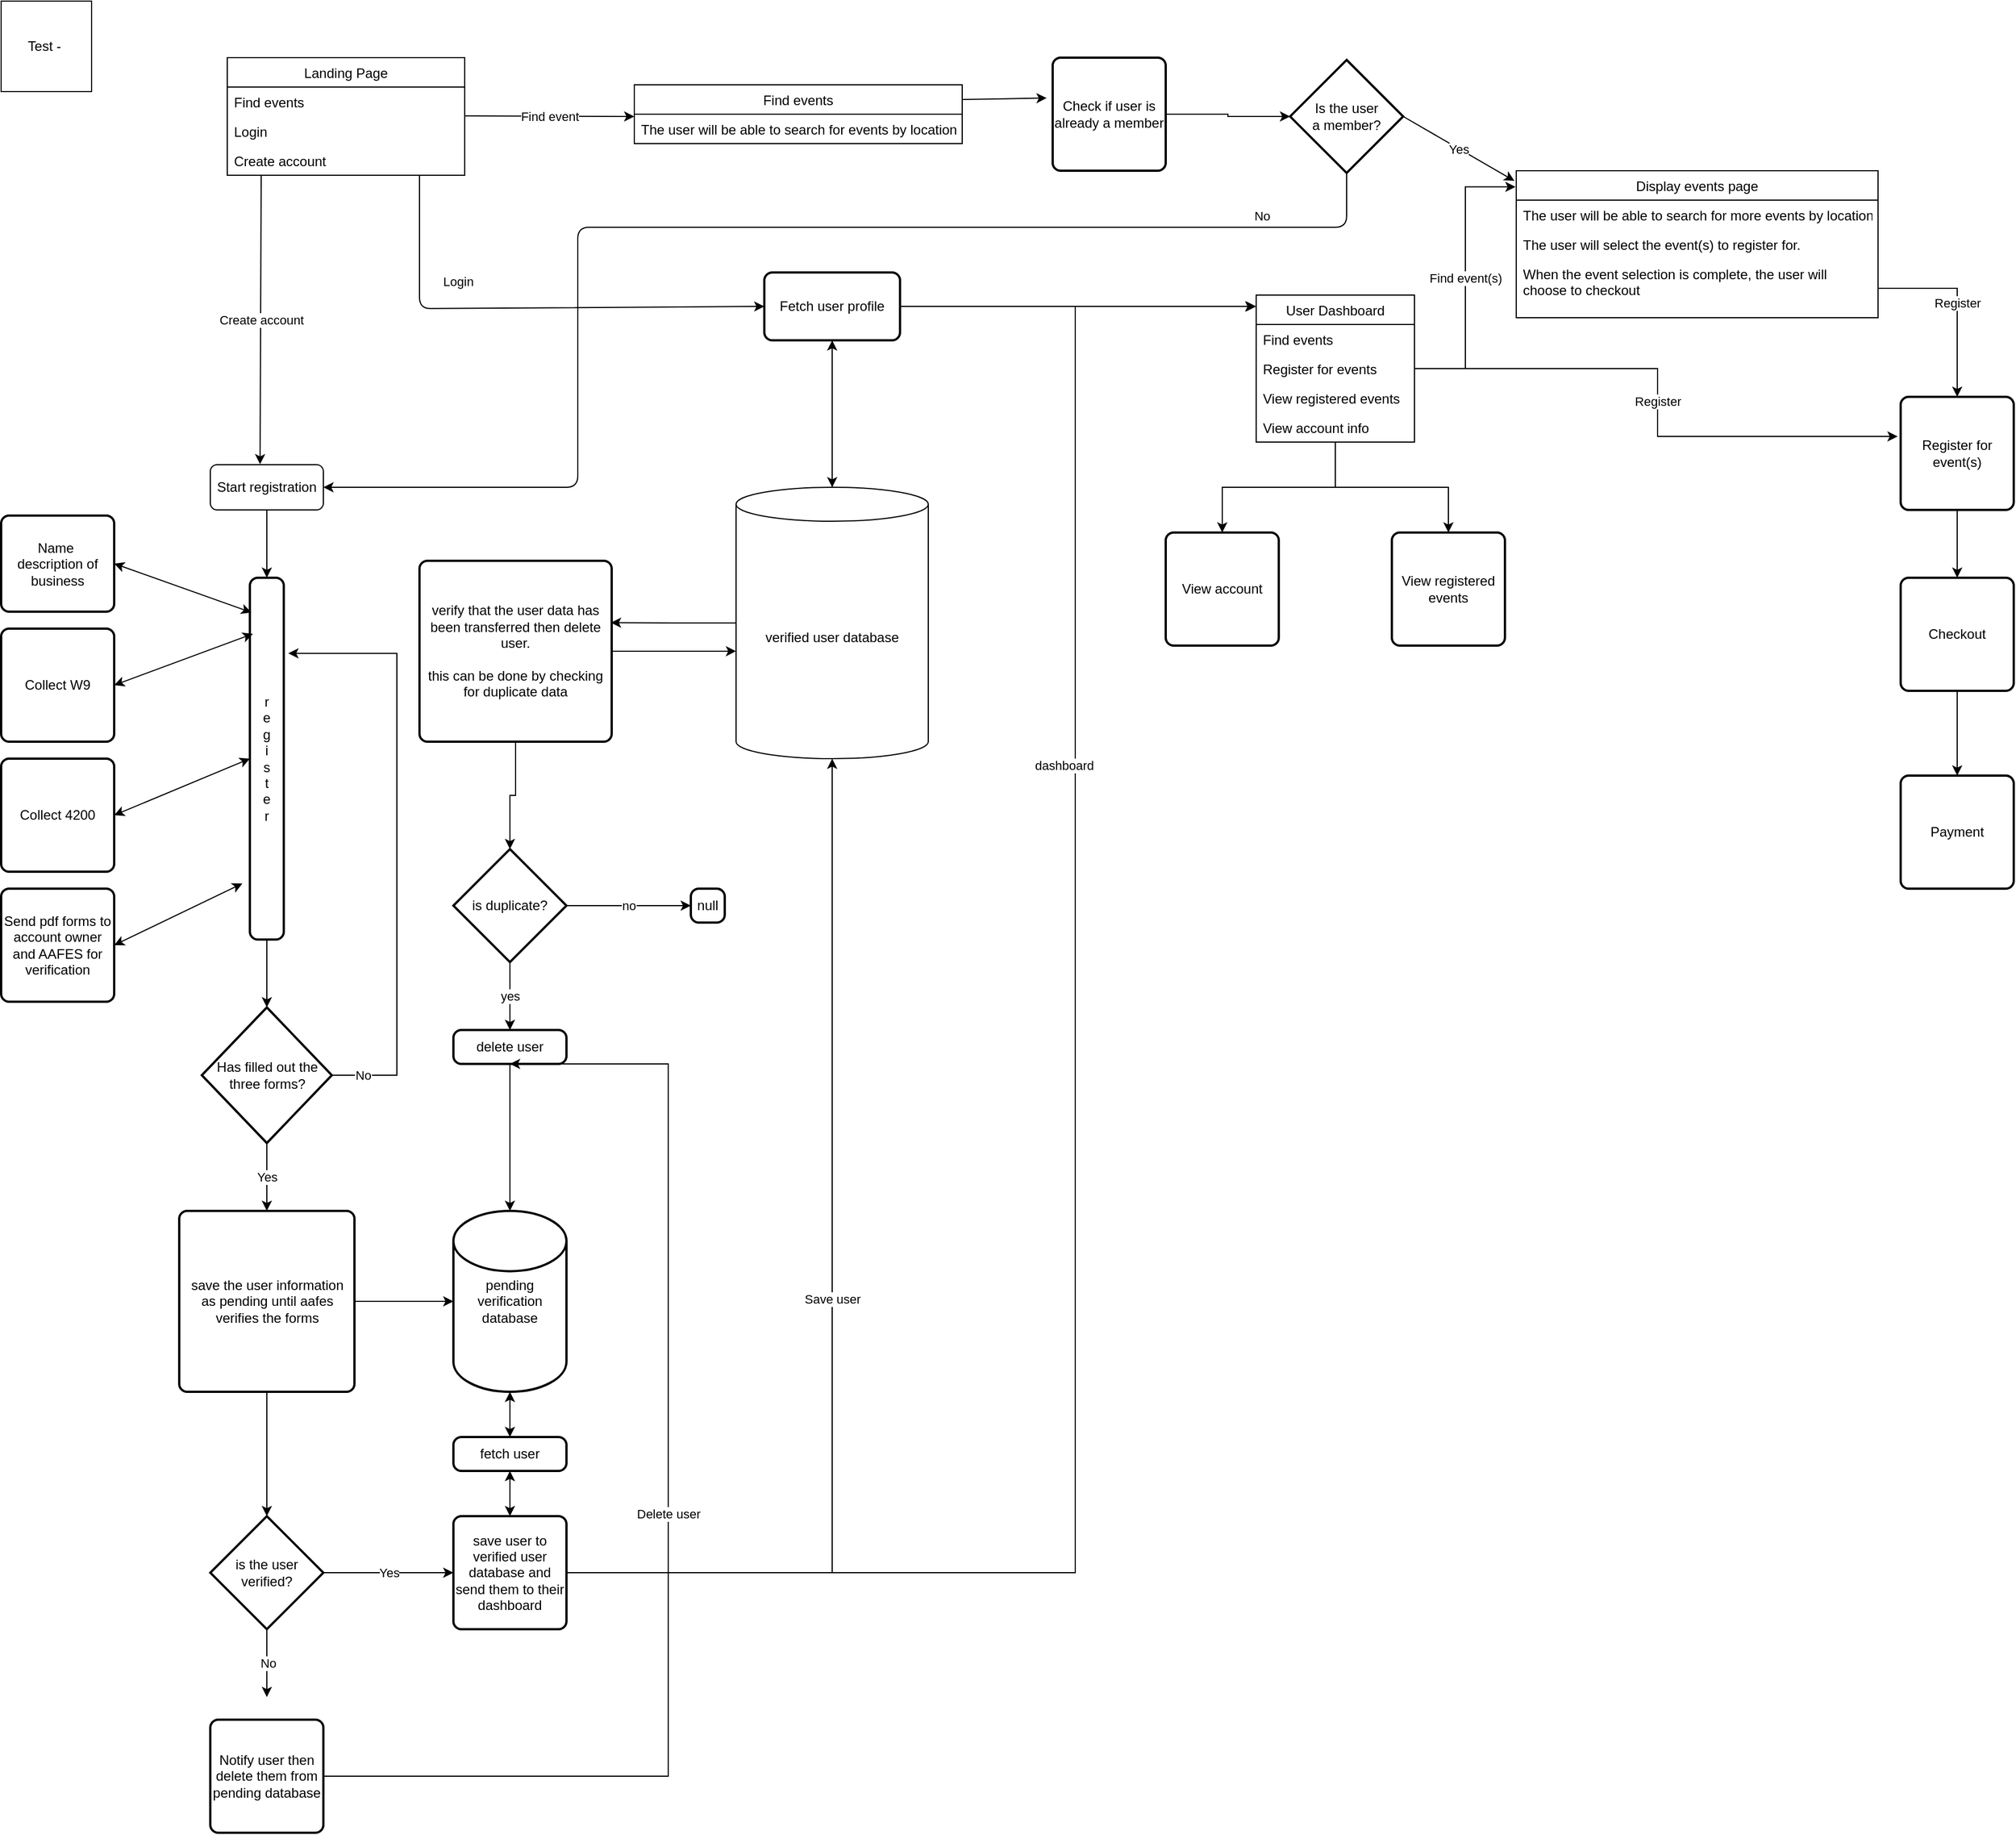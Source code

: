 <mxfile version="14.9.5" type="github">
  <diagram id="TAQXc-Cmeh3G2Ub8K0Tv" name="Page-1">
    <mxGraphModel dx="1593" dy="495" grid="1" gridSize="10" guides="1" tooltips="1" connect="1" arrows="1" fold="1" page="1" pageScale="1" pageWidth="850" pageHeight="1100" math="0" shadow="0">
      <root>
        <mxCell id="0" />
        <mxCell id="1" parent="0" />
        <mxCell id="YFrlkmjda54aX7A0Ebi0-23" value="Landing Page" style="swimlane;fontStyle=0;childLayout=stackLayout;horizontal=1;startSize=26;horizontalStack=0;resizeParent=1;resizeParentMax=0;resizeLast=0;collapsible=1;marginBottom=0;" parent="1" vertex="1">
          <mxGeometry x="40" y="60" width="210" height="104" as="geometry">
            <mxRectangle x="40" y="60" width="110" height="26" as="alternateBounds" />
          </mxGeometry>
        </mxCell>
        <mxCell id="YFrlkmjda54aX7A0Ebi0-24" value="Find events" style="text;strokeColor=none;fillColor=none;align=left;verticalAlign=top;spacingLeft=4;spacingRight=4;overflow=hidden;rotatable=0;points=[[0,0.5],[1,0.5]];portConstraint=eastwest;" parent="YFrlkmjda54aX7A0Ebi0-23" vertex="1">
          <mxGeometry y="26" width="210" height="26" as="geometry" />
        </mxCell>
        <mxCell id="YFrlkmjda54aX7A0Ebi0-25" value="Login" style="text;strokeColor=none;fillColor=none;align=left;verticalAlign=top;spacingLeft=4;spacingRight=4;overflow=hidden;rotatable=0;points=[[0,0.5],[1,0.5]];portConstraint=eastwest;" parent="YFrlkmjda54aX7A0Ebi0-23" vertex="1">
          <mxGeometry y="52" width="210" height="26" as="geometry" />
        </mxCell>
        <mxCell id="YFrlkmjda54aX7A0Ebi0-26" value="Create account" style="text;strokeColor=none;fillColor=none;align=left;verticalAlign=top;spacingLeft=4;spacingRight=4;overflow=hidden;rotatable=0;points=[[0,0.5],[1,0.5]];portConstraint=eastwest;" parent="YFrlkmjda54aX7A0Ebi0-23" vertex="1">
          <mxGeometry y="78" width="210" height="26" as="geometry" />
        </mxCell>
        <mxCell id="YFrlkmjda54aX7A0Ebi0-31" value="" style="endArrow=classic;html=1;entryX=0;entryY=0.5;entryDx=0;entryDy=0;" parent="1" target="YFrlkmjda54aX7A0Ebi0-67" edge="1">
          <mxGeometry relative="1" as="geometry">
            <mxPoint x="210" y="164" as="sourcePoint" />
            <mxPoint x="500" y="282" as="targetPoint" />
            <Array as="points">
              <mxPoint x="210" y="282" />
            </Array>
          </mxGeometry>
        </mxCell>
        <mxCell id="YFrlkmjda54aX7A0Ebi0-32" value="Login&lt;span style=&quot;color: rgba(0 , 0 , 0 , 0) ; font-family: monospace ; font-size: 0px ; background-color: rgb(248 , 249 , 250)&quot;&gt;%3CmxGraphModel%3E%3Croot%3E%3CmxCell%20id%3D%220%22%2F%3E%3CmxCell%20id%3D%221%22%20parent%3D%220%22%2F%3E%3CmxCell%20id%3D%222%22%20value%3D%22%22%20style%3D%22endArrow%3Dclassic%3Bhtml%3D1%3B%22%20edge%3D%221%22%20parent%3D%221%22%3E%3CmxGeometry%20width%3D%2250%22%20height%3D%2250%22%20relative%3D%221%22%20as%3D%22geometry%22%3E%3CmxPoint%20x%3D%22250%22%20y%3D%22164%22%20as%3D%22sourcePoint%22%2F%3E%3CmxPoint%20x%3D%22310%22%20y%3D%22164%22%20as%3D%22targetPoint%22%2F%3E%3C%2FmxGeometry%3E%3C%2FmxCell%3E%3C%2Froot%3E%3C%2FmxGraphModel%3E&lt;/span&gt;" style="edgeLabel;resizable=0;html=1;align=center;verticalAlign=middle;" parent="YFrlkmjda54aX7A0Ebi0-31" connectable="0" vertex="1">
          <mxGeometry relative="1" as="geometry">
            <mxPoint x="-60" y="-24" as="offset" />
          </mxGeometry>
        </mxCell>
        <mxCell id="YFrlkmjda54aX7A0Ebi0-33" value="" style="endArrow=classic;html=1;entryX=0.44;entryY=-0.008;entryDx=0;entryDy=0;entryPerimeter=0;" parent="1" target="YFrlkmjda54aX7A0Ebi0-69" edge="1">
          <mxGeometry relative="1" as="geometry">
            <mxPoint x="70" y="164" as="sourcePoint" />
            <mxPoint x="80" y="430" as="targetPoint" />
          </mxGeometry>
        </mxCell>
        <mxCell id="YFrlkmjda54aX7A0Ebi0-34" value="Create account" style="edgeLabel;resizable=0;html=1;align=center;verticalAlign=middle;" parent="YFrlkmjda54aX7A0Ebi0-33" connectable="0" vertex="1">
          <mxGeometry relative="1" as="geometry" />
        </mxCell>
        <mxCell id="YFrlkmjda54aX7A0Ebi0-35" value="Find event" style="endArrow=classic;html=1;entryX=0;entryY=0.5;entryDx=0;entryDy=0;" parent="1" edge="1">
          <mxGeometry relative="1" as="geometry">
            <mxPoint x="250" y="111.5" as="sourcePoint" />
            <mxPoint x="400" y="112" as="targetPoint" />
          </mxGeometry>
        </mxCell>
        <mxCell id="YFrlkmjda54aX7A0Ebi0-51" value="Find events" style="swimlane;fontStyle=0;childLayout=stackLayout;horizontal=1;startSize=26;horizontalStack=0;resizeParent=1;resizeParentMax=0;resizeLast=0;collapsible=1;marginBottom=0;" parent="1" vertex="1">
          <mxGeometry x="400" y="84" width="290" height="52" as="geometry" />
        </mxCell>
        <mxCell id="YFrlkmjda54aX7A0Ebi0-52" value="The user will be able to search for events by location" style="text;strokeColor=none;fillColor=none;align=left;verticalAlign=top;spacingLeft=4;spacingRight=4;overflow=hidden;rotatable=0;points=[[0,0.5],[1,0.5]];portConstraint=eastwest;" parent="YFrlkmjda54aX7A0Ebi0-51" vertex="1">
          <mxGeometry y="26" width="290" height="26" as="geometry" />
        </mxCell>
        <mxCell id="YFrlkmjda54aX7A0Ebi0-59" value="" style="endArrow=classic;html=1;exitX=0.5;exitY=1;exitDx=0;exitDy=0;exitPerimeter=0;entryX=1;entryY=0.5;entryDx=0;entryDy=0;" parent="1" source="kbmN2qe7JtzhFOVrP93k-22" target="YFrlkmjda54aX7A0Ebi0-69" edge="1">
          <mxGeometry relative="1" as="geometry">
            <mxPoint x="802.727" y="253.057" as="sourcePoint" />
            <mxPoint x="880" y="230" as="targetPoint" />
            <Array as="points">
              <mxPoint x="1030" y="210" />
              <mxPoint x="880" y="210" />
              <mxPoint x="350" y="210" />
              <mxPoint x="350" y="440" />
            </Array>
          </mxGeometry>
        </mxCell>
        <mxCell id="YFrlkmjda54aX7A0Ebi0-60" value="No" style="edgeLabel;resizable=0;html=1;align=center;verticalAlign=middle;" parent="YFrlkmjda54aX7A0Ebi0-59" connectable="0" vertex="1">
          <mxGeometry relative="1" as="geometry">
            <mxPoint x="468" y="-10" as="offset" />
          </mxGeometry>
        </mxCell>
        <mxCell id="YFrlkmjda54aX7A0Ebi0-61" value="Yes" style="endArrow=classic;html=1;exitX=1;exitY=0.5;exitDx=0;exitDy=0;exitPerimeter=0;entryX=-0.005;entryY=0.069;entryDx=0;entryDy=0;entryPerimeter=0;" parent="1" source="kbmN2qe7JtzhFOVrP93k-22" target="kbmN2qe7JtzhFOVrP93k-77" edge="1">
          <mxGeometry relative="1" as="geometry">
            <mxPoint x="951.5" y="251.5" as="sourcePoint" />
            <mxPoint x="1250" y="112" as="targetPoint" />
          </mxGeometry>
        </mxCell>
        <mxCell id="kbmN2qe7JtzhFOVrP93k-56" style="edgeStyle=orthogonalEdgeStyle;rounded=0;orthogonalLoop=1;jettySize=auto;html=1;" parent="1" source="YFrlkmjda54aX7A0Ebi0-63" target="YFrlkmjda54aX7A0Ebi0-67" edge="1">
          <mxGeometry relative="1" as="geometry" />
        </mxCell>
        <mxCell id="kbmN2qe7JtzhFOVrP93k-68" style="edgeStyle=orthogonalEdgeStyle;rounded=0;orthogonalLoop=1;jettySize=auto;html=1;entryX=0.996;entryY=0.342;entryDx=0;entryDy=0;entryPerimeter=0;" parent="1" source="YFrlkmjda54aX7A0Ebi0-63" target="kbmN2qe7JtzhFOVrP93k-43" edge="1">
          <mxGeometry relative="1" as="geometry" />
        </mxCell>
        <mxCell id="YFrlkmjda54aX7A0Ebi0-63" value="verified user database" style="shape=cylinder3;whiteSpace=wrap;html=1;boundedLbl=1;backgroundOutline=1;size=15;" parent="1" vertex="1">
          <mxGeometry x="490" y="440" width="170" height="240" as="geometry" />
        </mxCell>
        <mxCell id="kbmN2qe7JtzhFOVrP93k-55" style="edgeStyle=orthogonalEdgeStyle;rounded=0;orthogonalLoop=1;jettySize=auto;html=1;entryX=0.5;entryY=0;entryDx=0;entryDy=0;entryPerimeter=0;" parent="1" source="YFrlkmjda54aX7A0Ebi0-67" target="YFrlkmjda54aX7A0Ebi0-63" edge="1">
          <mxGeometry relative="1" as="geometry" />
        </mxCell>
        <mxCell id="kbmN2qe7JtzhFOVrP93k-71" style="edgeStyle=orthogonalEdgeStyle;rounded=0;orthogonalLoop=1;jettySize=auto;html=1;" parent="1" source="YFrlkmjda54aX7A0Ebi0-67" edge="1">
          <mxGeometry relative="1" as="geometry">
            <mxPoint x="950" y="280" as="targetPoint" />
          </mxGeometry>
        </mxCell>
        <mxCell id="YFrlkmjda54aX7A0Ebi0-67" value="Fetch user profile" style="rounded=1;whiteSpace=wrap;html=1;absoluteArcSize=1;arcSize=14;strokeWidth=2;" parent="1" vertex="1">
          <mxGeometry x="515" y="250" width="120" height="60" as="geometry" />
        </mxCell>
        <mxCell id="YFrlkmjda54aX7A0Ebi0-69" value="Start registration" style="rounded=1;whiteSpace=wrap;html=1;" parent="1" vertex="1">
          <mxGeometry x="25" y="420" width="100" height="40" as="geometry" />
        </mxCell>
        <mxCell id="kbmN2qe7JtzhFOVrP93k-88" style="edgeStyle=orthogonalEdgeStyle;rounded=0;orthogonalLoop=1;jettySize=auto;html=1;entryX=0.5;entryY=0;entryDx=0;entryDy=0;" parent="1" source="YFrlkmjda54aX7A0Ebi0-72" target="kbmN2qe7JtzhFOVrP93k-85" edge="1">
          <mxGeometry relative="1" as="geometry" />
        </mxCell>
        <mxCell id="kbmN2qe7JtzhFOVrP93k-89" style="edgeStyle=orthogonalEdgeStyle;rounded=0;orthogonalLoop=1;jettySize=auto;html=1;entryX=0.5;entryY=0;entryDx=0;entryDy=0;" parent="1" source="YFrlkmjda54aX7A0Ebi0-72" target="kbmN2qe7JtzhFOVrP93k-86" edge="1">
          <mxGeometry relative="1" as="geometry" />
        </mxCell>
        <mxCell id="kbmN2qe7JtzhFOVrP93k-90" value="Register" style="edgeStyle=orthogonalEdgeStyle;rounded=0;orthogonalLoop=1;jettySize=auto;html=1;entryX=-0.027;entryY=0.35;entryDx=0;entryDy=0;entryPerimeter=0;" parent="1" source="YFrlkmjda54aX7A0Ebi0-72" target="kbmN2qe7JtzhFOVrP93k-82" edge="1">
          <mxGeometry relative="1" as="geometry" />
        </mxCell>
        <mxCell id="kbmN2qe7JtzhFOVrP93k-93" value="Find event(s)" style="edgeStyle=orthogonalEdgeStyle;rounded=0;orthogonalLoop=1;jettySize=auto;html=1;entryX=-0.002;entryY=0.11;entryDx=0;entryDy=0;entryPerimeter=0;" parent="1" source="YFrlkmjda54aX7A0Ebi0-72" target="kbmN2qe7JtzhFOVrP93k-77" edge="1">
          <mxGeometry relative="1" as="geometry">
            <mxPoint x="1160" y="250" as="targetPoint" />
          </mxGeometry>
        </mxCell>
        <mxCell id="YFrlkmjda54aX7A0Ebi0-72" value="User Dashboard" style="swimlane;fontStyle=0;childLayout=stackLayout;horizontal=1;startSize=26;horizontalStack=0;resizeParent=1;resizeParentMax=0;resizeLast=0;collapsible=1;marginBottom=0;" parent="1" vertex="1">
          <mxGeometry x="950" y="270" width="140" height="130" as="geometry" />
        </mxCell>
        <mxCell id="YFrlkmjda54aX7A0Ebi0-76" value="Find events" style="text;strokeColor=none;fillColor=none;align=left;verticalAlign=top;spacingLeft=4;spacingRight=4;overflow=hidden;rotatable=0;points=[[0,0.5],[1,0.5]];portConstraint=eastwest;" parent="YFrlkmjda54aX7A0Ebi0-72" vertex="1">
          <mxGeometry y="26" width="140" height="26" as="geometry" />
        </mxCell>
        <mxCell id="YFrlkmjda54aX7A0Ebi0-73" value="Register for events" style="text;strokeColor=none;fillColor=none;align=left;verticalAlign=top;spacingLeft=4;spacingRight=4;overflow=hidden;rotatable=0;points=[[0,0.5],[1,0.5]];portConstraint=eastwest;" parent="YFrlkmjda54aX7A0Ebi0-72" vertex="1">
          <mxGeometry y="52" width="140" height="26" as="geometry" />
        </mxCell>
        <mxCell id="YFrlkmjda54aX7A0Ebi0-74" value="View registered events" style="text;strokeColor=none;fillColor=none;align=left;verticalAlign=top;spacingLeft=4;spacingRight=4;overflow=hidden;rotatable=0;points=[[0,0.5],[1,0.5]];portConstraint=eastwest;" parent="YFrlkmjda54aX7A0Ebi0-72" vertex="1">
          <mxGeometry y="78" width="140" height="26" as="geometry" />
        </mxCell>
        <mxCell id="YFrlkmjda54aX7A0Ebi0-75" value="View account info" style="text;strokeColor=none;fillColor=none;align=left;verticalAlign=top;spacingLeft=4;spacingRight=4;overflow=hidden;rotatable=0;points=[[0,0.5],[1,0.5]];portConstraint=eastwest;" parent="YFrlkmjda54aX7A0Ebi0-72" vertex="1">
          <mxGeometry y="104" width="140" height="26" as="geometry" />
        </mxCell>
        <mxCell id="kbmN2qe7JtzhFOVrP93k-3" value="" style="endArrow=classic;html=1;exitX=0.5;exitY=1;exitDx=0;exitDy=0;entryX=0.5;entryY=0;entryDx=0;entryDy=0;" parent="1" source="YFrlkmjda54aX7A0Ebi0-69" target="kbmN2qe7JtzhFOVrP93k-12" edge="1">
          <mxGeometry width="50" height="50" relative="1" as="geometry">
            <mxPoint x="260" y="680" as="sourcePoint" />
            <mxPoint x="150" y="550" as="targetPoint" />
          </mxGeometry>
        </mxCell>
        <mxCell id="kbmN2qe7JtzhFOVrP93k-7" value="Collect W9" style="rounded=1;whiteSpace=wrap;html=1;absoluteArcSize=1;arcSize=14;strokeWidth=2;" parent="1" vertex="1">
          <mxGeometry x="-160" y="565" width="100" height="100" as="geometry" />
        </mxCell>
        <mxCell id="kbmN2qe7JtzhFOVrP93k-8" value="Collect 4200" style="rounded=1;whiteSpace=wrap;html=1;absoluteArcSize=1;arcSize=14;strokeWidth=2;" parent="1" vertex="1">
          <mxGeometry x="-160" y="680" width="100" height="100" as="geometry" />
        </mxCell>
        <mxCell id="kbmN2qe7JtzhFOVrP93k-9" value="&lt;span&gt;Send pdf forms to account owner and AAFES for verification&lt;/span&gt;" style="rounded=1;whiteSpace=wrap;html=1;absoluteArcSize=1;arcSize=14;strokeWidth=2;" parent="1" vertex="1">
          <mxGeometry x="-160" y="795" width="100" height="100" as="geometry" />
        </mxCell>
        <mxCell id="kbmN2qe7JtzhFOVrP93k-23" value="" style="edgeStyle=orthogonalEdgeStyle;rounded=0;orthogonalLoop=1;jettySize=auto;html=1;" parent="1" source="kbmN2qe7JtzhFOVrP93k-12" target="kbmN2qe7JtzhFOVrP93k-20" edge="1">
          <mxGeometry relative="1" as="geometry" />
        </mxCell>
        <mxCell id="kbmN2qe7JtzhFOVrP93k-12" value="r&lt;br&gt;e&lt;br&gt;g&lt;br&gt;i&lt;br&gt;s&lt;br&gt;t&lt;br&gt;e&lt;br&gt;r" style="rounded=1;whiteSpace=wrap;html=1;absoluteArcSize=1;arcSize=14;strokeWidth=2;" parent="1" vertex="1">
          <mxGeometry x="60" y="520" width="30" height="320" as="geometry" />
        </mxCell>
        <mxCell id="kbmN2qe7JtzhFOVrP93k-17" value="" style="endArrow=classic;startArrow=classic;html=1;exitX=1;exitY=0.5;exitDx=0;exitDy=0;entryX=0.089;entryY=0.155;entryDx=0;entryDy=0;entryPerimeter=0;" parent="1" source="kbmN2qe7JtzhFOVrP93k-7" target="kbmN2qe7JtzhFOVrP93k-12" edge="1">
          <mxGeometry width="50" height="50" relative="1" as="geometry">
            <mxPoint x="40" y="590" as="sourcePoint" />
            <mxPoint x="90" y="540" as="targetPoint" />
          </mxGeometry>
        </mxCell>
        <mxCell id="kbmN2qe7JtzhFOVrP93k-18" value="" style="endArrow=classic;startArrow=classic;html=1;exitX=1;exitY=0.5;exitDx=0;exitDy=0;entryX=-0.222;entryY=0.845;entryDx=0;entryDy=0;entryPerimeter=0;" parent="1" source="kbmN2qe7JtzhFOVrP93k-9" target="kbmN2qe7JtzhFOVrP93k-12" edge="1">
          <mxGeometry width="50" height="50" relative="1" as="geometry">
            <mxPoint x="-10" y="900.4" as="sourcePoint" />
            <mxPoint x="142.67" y="900.0" as="targetPoint" />
          </mxGeometry>
        </mxCell>
        <mxCell id="kbmN2qe7JtzhFOVrP93k-19" value="" style="endArrow=classic;startArrow=classic;html=1;exitX=1;exitY=0.5;exitDx=0;exitDy=0;entryX=0;entryY=0.5;entryDx=0;entryDy=0;" parent="1" source="kbmN2qe7JtzhFOVrP93k-8" target="kbmN2qe7JtzhFOVrP93k-12" edge="1">
          <mxGeometry width="50" height="50" relative="1" as="geometry">
            <mxPoint x="40" y="670" as="sourcePoint" />
            <mxPoint x="140" y="680" as="targetPoint" />
          </mxGeometry>
        </mxCell>
        <mxCell id="kbmN2qe7JtzhFOVrP93k-24" value="No" style="edgeStyle=orthogonalEdgeStyle;rounded=0;orthogonalLoop=1;jettySize=auto;html=1;entryX=1.133;entryY=0.209;entryDx=0;entryDy=0;entryPerimeter=0;exitX=0.978;exitY=0.5;exitDx=0;exitDy=0;exitPerimeter=0;" parent="1" source="kbmN2qe7JtzhFOVrP93k-20" target="kbmN2qe7JtzhFOVrP93k-12" edge="1">
          <mxGeometry x="-0.886" relative="1" as="geometry">
            <mxPoint x="210" y="690" as="targetPoint" />
            <Array as="points">
              <mxPoint x="190" y="960" />
              <mxPoint x="190" y="587" />
            </Array>
            <mxPoint as="offset" />
          </mxGeometry>
        </mxCell>
        <mxCell id="kbmN2qe7JtzhFOVrP93k-25" value="Yes" style="edgeStyle=orthogonalEdgeStyle;rounded=0;orthogonalLoop=1;jettySize=auto;html=1;entryX=0.5;entryY=0;entryDx=0;entryDy=0;" parent="1" source="kbmN2qe7JtzhFOVrP93k-20" target="kbmN2qe7JtzhFOVrP93k-26" edge="1">
          <mxGeometry relative="1" as="geometry">
            <mxPoint x="75" y="1070" as="targetPoint" />
          </mxGeometry>
        </mxCell>
        <mxCell id="kbmN2qe7JtzhFOVrP93k-20" value="Has filled out the three forms?" style="strokeWidth=2;html=1;shape=mxgraph.flowchart.decision;whiteSpace=wrap;" parent="1" vertex="1">
          <mxGeometry x="17.5" y="900" width="115" height="120" as="geometry" />
        </mxCell>
        <mxCell id="kbmN2qe7JtzhFOVrP93k-22" value="Is the user&lt;br&gt;a member?" style="strokeWidth=2;html=1;shape=mxgraph.flowchart.decision;whiteSpace=wrap;" parent="1" vertex="1">
          <mxGeometry x="980" y="62" width="100" height="100" as="geometry" />
        </mxCell>
        <mxCell id="kbmN2qe7JtzhFOVrP93k-29" style="edgeStyle=orthogonalEdgeStyle;rounded=0;orthogonalLoop=1;jettySize=auto;html=1;entryX=0.5;entryY=0;entryDx=0;entryDy=0;entryPerimeter=0;" parent="1" source="kbmN2qe7JtzhFOVrP93k-26" target="kbmN2qe7JtzhFOVrP93k-28" edge="1">
          <mxGeometry relative="1" as="geometry" />
        </mxCell>
        <mxCell id="kbmN2qe7JtzhFOVrP93k-32" style="edgeStyle=orthogonalEdgeStyle;rounded=0;orthogonalLoop=1;jettySize=auto;html=1;entryX=0;entryY=0.5;entryDx=0;entryDy=0;entryPerimeter=0;" parent="1" source="kbmN2qe7JtzhFOVrP93k-26" target="kbmN2qe7JtzhFOVrP93k-30" edge="1">
          <mxGeometry relative="1" as="geometry" />
        </mxCell>
        <mxCell id="kbmN2qe7JtzhFOVrP93k-26" value="save the user information&lt;br&gt;as pending until aafes verifies the forms" style="rounded=1;whiteSpace=wrap;html=1;absoluteArcSize=1;arcSize=14;strokeWidth=2;" parent="1" vertex="1">
          <mxGeometry x="-2.5" y="1080" width="155" height="160" as="geometry" />
        </mxCell>
        <mxCell id="kbmN2qe7JtzhFOVrP93k-33" value="Yes" style="edgeStyle=orthogonalEdgeStyle;rounded=0;orthogonalLoop=1;jettySize=auto;html=1;entryX=0;entryY=0.5;entryDx=0;entryDy=0;" parent="1" source="kbmN2qe7JtzhFOVrP93k-28" target="kbmN2qe7JtzhFOVrP93k-37" edge="1">
          <mxGeometry relative="1" as="geometry">
            <mxPoint x="240" y="1400" as="targetPoint" />
            <Array as="points" />
          </mxGeometry>
        </mxCell>
        <mxCell id="kbmN2qe7JtzhFOVrP93k-34" value="No" style="edgeStyle=orthogonalEdgeStyle;rounded=0;orthogonalLoop=1;jettySize=auto;html=1;" parent="1" source="kbmN2qe7JtzhFOVrP93k-28" edge="1">
          <mxGeometry relative="1" as="geometry">
            <mxPoint x="75" y="1510" as="targetPoint" />
          </mxGeometry>
        </mxCell>
        <mxCell id="kbmN2qe7JtzhFOVrP93k-28" value="is the user verified?" style="strokeWidth=2;html=1;shape=mxgraph.flowchart.decision;whiteSpace=wrap;" parent="1" vertex="1">
          <mxGeometry x="25" y="1350" width="100" height="100" as="geometry" />
        </mxCell>
        <mxCell id="kbmN2qe7JtzhFOVrP93k-40" style="edgeStyle=orthogonalEdgeStyle;rounded=0;orthogonalLoop=1;jettySize=auto;html=1;entryX=0.5;entryY=0;entryDx=0;entryDy=0;" parent="1" source="kbmN2qe7JtzhFOVrP93k-30" target="kbmN2qe7JtzhFOVrP93k-35" edge="1">
          <mxGeometry relative="1" as="geometry" />
        </mxCell>
        <mxCell id="kbmN2qe7JtzhFOVrP93k-30" value="pending verification&lt;br&gt;database" style="strokeWidth=2;html=1;shape=mxgraph.flowchart.database;whiteSpace=wrap;" parent="1" vertex="1">
          <mxGeometry x="240" y="1080" width="100" height="160" as="geometry" />
        </mxCell>
        <mxCell id="kbmN2qe7JtzhFOVrP93k-39" style="edgeStyle=orthogonalEdgeStyle;rounded=0;orthogonalLoop=1;jettySize=auto;html=1;entryX=0.5;entryY=1;entryDx=0;entryDy=0;entryPerimeter=0;" parent="1" source="kbmN2qe7JtzhFOVrP93k-35" target="kbmN2qe7JtzhFOVrP93k-30" edge="1">
          <mxGeometry relative="1" as="geometry" />
        </mxCell>
        <mxCell id="kbmN2qe7JtzhFOVrP93k-41" style="edgeStyle=orthogonalEdgeStyle;rounded=0;orthogonalLoop=1;jettySize=auto;html=1;" parent="1" source="kbmN2qe7JtzhFOVrP93k-35" target="kbmN2qe7JtzhFOVrP93k-37" edge="1">
          <mxGeometry relative="1" as="geometry" />
        </mxCell>
        <mxCell id="kbmN2qe7JtzhFOVrP93k-35" value="fetch user" style="rounded=1;whiteSpace=wrap;html=1;absoluteArcSize=1;arcSize=14;strokeWidth=2;" parent="1" vertex="1">
          <mxGeometry x="240" y="1280" width="100" height="30" as="geometry" />
        </mxCell>
        <mxCell id="kbmN2qe7JtzhFOVrP93k-46" style="edgeStyle=orthogonalEdgeStyle;rounded=0;orthogonalLoop=1;jettySize=auto;html=1;entryX=0.5;entryY=0;entryDx=0;entryDy=0;entryPerimeter=0;" parent="1" source="kbmN2qe7JtzhFOVrP93k-36" target="kbmN2qe7JtzhFOVrP93k-30" edge="1">
          <mxGeometry relative="1" as="geometry" />
        </mxCell>
        <mxCell id="kbmN2qe7JtzhFOVrP93k-36" value="delete user" style="rounded=1;whiteSpace=wrap;html=1;absoluteArcSize=1;arcSize=14;strokeWidth=2;" parent="1" vertex="1">
          <mxGeometry x="240" y="920" width="100" height="30" as="geometry" />
        </mxCell>
        <mxCell id="kbmN2qe7JtzhFOVrP93k-38" style="edgeStyle=orthogonalEdgeStyle;rounded=0;orthogonalLoop=1;jettySize=auto;html=1;entryX=0.5;entryY=1;entryDx=0;entryDy=0;" parent="1" source="kbmN2qe7JtzhFOVrP93k-37" target="kbmN2qe7JtzhFOVrP93k-35" edge="1">
          <mxGeometry relative="1" as="geometry" />
        </mxCell>
        <mxCell id="kbmN2qe7JtzhFOVrP93k-42" value="Save user" style="edgeStyle=orthogonalEdgeStyle;rounded=0;orthogonalLoop=1;jettySize=auto;html=1;entryX=0.5;entryY=1;entryDx=0;entryDy=0;entryPerimeter=0;" parent="1" source="kbmN2qe7JtzhFOVrP93k-37" target="YFrlkmjda54aX7A0Ebi0-63" edge="1">
          <mxGeometry relative="1" as="geometry">
            <mxPoint x="640" y="1400" as="targetPoint" />
            <Array as="points">
              <mxPoint x="575" y="1400" />
            </Array>
          </mxGeometry>
        </mxCell>
        <mxCell id="kbmN2qe7JtzhFOVrP93k-49" value="dashboard" style="edgeStyle=orthogonalEdgeStyle;rounded=0;orthogonalLoop=1;jettySize=auto;html=1;entryX=-0.005;entryY=0.077;entryDx=0;entryDy=0;entryPerimeter=0;" parent="1" source="kbmN2qe7JtzhFOVrP93k-37" target="YFrlkmjda54aX7A0Ebi0-72" edge="1">
          <mxGeometry x="0.347" y="10" relative="1" as="geometry">
            <mxPoint x="790" y="400" as="targetPoint" />
            <Array as="points">
              <mxPoint x="790" y="1400" />
              <mxPoint x="790" y="280" />
            </Array>
            <mxPoint as="offset" />
          </mxGeometry>
        </mxCell>
        <mxCell id="kbmN2qe7JtzhFOVrP93k-37" value="save user to verified user database and send them to their dashboard" style="rounded=1;whiteSpace=wrap;html=1;absoluteArcSize=1;arcSize=14;strokeWidth=2;" parent="1" vertex="1">
          <mxGeometry x="240" y="1350" width="100" height="100" as="geometry" />
        </mxCell>
        <mxCell id="kbmN2qe7JtzhFOVrP93k-66" style="edgeStyle=orthogonalEdgeStyle;rounded=0;orthogonalLoop=1;jettySize=auto;html=1;entryX=0.5;entryY=0;entryDx=0;entryDy=0;entryPerimeter=0;" parent="1" source="kbmN2qe7JtzhFOVrP93k-43" target="kbmN2qe7JtzhFOVrP93k-63" edge="1">
          <mxGeometry relative="1" as="geometry" />
        </mxCell>
        <mxCell id="kbmN2qe7JtzhFOVrP93k-67" style="edgeStyle=orthogonalEdgeStyle;rounded=0;orthogonalLoop=1;jettySize=auto;html=1;entryX=0;entryY=0.604;entryDx=0;entryDy=0;entryPerimeter=0;" parent="1" source="kbmN2qe7JtzhFOVrP93k-43" target="YFrlkmjda54aX7A0Ebi0-63" edge="1">
          <mxGeometry relative="1" as="geometry" />
        </mxCell>
        <mxCell id="kbmN2qe7JtzhFOVrP93k-43" value="verify that the user data has been transferred then delete user.&lt;br&gt;&lt;br&gt;this can be done by checking for duplicate data" style="rounded=1;whiteSpace=wrap;html=1;absoluteArcSize=1;arcSize=14;strokeWidth=2;" parent="1" vertex="1">
          <mxGeometry x="210" y="505" width="170" height="160" as="geometry" />
        </mxCell>
        <mxCell id="kbmN2qe7JtzhFOVrP93k-48" value="Delete user" style="edgeStyle=orthogonalEdgeStyle;rounded=0;orthogonalLoop=1;jettySize=auto;html=1;entryX=0.5;entryY=1;entryDx=0;entryDy=0;" parent="1" source="kbmN2qe7JtzhFOVrP93k-47" target="kbmN2qe7JtzhFOVrP93k-36" edge="1">
          <mxGeometry relative="1" as="geometry">
            <Array as="points">
              <mxPoint x="430" y="1580" />
              <mxPoint x="430" y="950" />
            </Array>
          </mxGeometry>
        </mxCell>
        <mxCell id="kbmN2qe7JtzhFOVrP93k-47" value="Notify user then delete them from pending database" style="rounded=1;whiteSpace=wrap;html=1;absoluteArcSize=1;arcSize=14;strokeWidth=2;" parent="1" vertex="1">
          <mxGeometry x="25" y="1530" width="100" height="100" as="geometry" />
        </mxCell>
        <mxCell id="kbmN2qe7JtzhFOVrP93k-54" style="edgeStyle=orthogonalEdgeStyle;rounded=0;orthogonalLoop=1;jettySize=auto;html=1;entryX=0;entryY=0.5;entryDx=0;entryDy=0;entryPerimeter=0;" parent="1" source="kbmN2qe7JtzhFOVrP93k-50" target="kbmN2qe7JtzhFOVrP93k-22" edge="1">
          <mxGeometry relative="1" as="geometry" />
        </mxCell>
        <mxCell id="kbmN2qe7JtzhFOVrP93k-50" value="Check if user is already a member" style="rounded=1;whiteSpace=wrap;html=1;absoluteArcSize=1;arcSize=14;strokeWidth=2;" parent="1" vertex="1">
          <mxGeometry x="770" y="60" width="100" height="100" as="geometry" />
        </mxCell>
        <mxCell id="kbmN2qe7JtzhFOVrP93k-64" value="yes" style="edgeStyle=orthogonalEdgeStyle;rounded=0;orthogonalLoop=1;jettySize=auto;html=1;entryX=0.5;entryY=0;entryDx=0;entryDy=0;" parent="1" source="kbmN2qe7JtzhFOVrP93k-63" target="kbmN2qe7JtzhFOVrP93k-36" edge="1">
          <mxGeometry relative="1" as="geometry" />
        </mxCell>
        <mxCell id="kbmN2qe7JtzhFOVrP93k-65" value="no" style="edgeStyle=orthogonalEdgeStyle;rounded=0;orthogonalLoop=1;jettySize=auto;html=1;entryX=0;entryY=0.5;entryDx=0;entryDy=0;" parent="1" source="kbmN2qe7JtzhFOVrP93k-63" target="kbmN2qe7JtzhFOVrP93k-69" edge="1">
          <mxGeometry relative="1" as="geometry">
            <mxPoint x="430" y="810" as="targetPoint" />
          </mxGeometry>
        </mxCell>
        <mxCell id="kbmN2qe7JtzhFOVrP93k-63" value="is duplicate?" style="strokeWidth=2;html=1;shape=mxgraph.flowchart.decision;whiteSpace=wrap;" parent="1" vertex="1">
          <mxGeometry x="240" y="760" width="100" height="100" as="geometry" />
        </mxCell>
        <mxCell id="kbmN2qe7JtzhFOVrP93k-69" value="null" style="rounded=1;whiteSpace=wrap;html=1;absoluteArcSize=1;arcSize=14;strokeWidth=2;" parent="1" vertex="1">
          <mxGeometry x="450" y="795" width="30" height="30" as="geometry" />
        </mxCell>
        <mxCell id="kbmN2qe7JtzhFOVrP93k-77" value="Display events page" style="swimlane;fontStyle=0;childLayout=stackLayout;horizontal=1;startSize=26;horizontalStack=0;resizeParent=1;resizeParentMax=0;resizeLast=0;collapsible=1;marginBottom=0;" parent="1" vertex="1">
          <mxGeometry x="1180" y="160" width="320" height="130" as="geometry" />
        </mxCell>
        <mxCell id="kbmN2qe7JtzhFOVrP93k-78" value="The user will be able to search for more events by location" style="text;strokeColor=none;fillColor=none;align=left;verticalAlign=top;spacingLeft=4;spacingRight=4;overflow=hidden;rotatable=0;points=[[0,0.5],[1,0.5]];portConstraint=eastwest;" parent="kbmN2qe7JtzhFOVrP93k-77" vertex="1">
          <mxGeometry y="26" width="320" height="26" as="geometry" />
        </mxCell>
        <mxCell id="kbmN2qe7JtzhFOVrP93k-79" value="The user will select the event(s) to register for." style="text;strokeColor=none;fillColor=none;align=left;verticalAlign=top;spacingLeft=4;spacingRight=4;overflow=hidden;rotatable=0;points=[[0,0.5],[1,0.5]];portConstraint=eastwest;" parent="kbmN2qe7JtzhFOVrP93k-77" vertex="1">
          <mxGeometry y="52" width="320" height="26" as="geometry" />
        </mxCell>
        <mxCell id="kbmN2qe7JtzhFOVrP93k-80" value="When the event selection is complete, the user will &#xa;choose to checkout" style="text;strokeColor=none;fillColor=none;align=left;verticalAlign=top;spacingLeft=4;spacingRight=4;overflow=hidden;rotatable=0;points=[[0,0.5],[1,0.5]];portConstraint=eastwest;" parent="kbmN2qe7JtzhFOVrP93k-77" vertex="1">
          <mxGeometry y="78" width="320" height="52" as="geometry" />
        </mxCell>
        <mxCell id="kbmN2qe7JtzhFOVrP93k-81" value="" style="endArrow=classic;html=1;exitX=1;exitY=0.25;exitDx=0;exitDy=0;entryX=-0.053;entryY=0.357;entryDx=0;entryDy=0;entryPerimeter=0;" parent="1" source="YFrlkmjda54aX7A0Ebi0-51" target="kbmN2qe7JtzhFOVrP93k-50" edge="1">
          <mxGeometry width="50" height="50" relative="1" as="geometry">
            <mxPoint x="750" y="320" as="sourcePoint" />
            <mxPoint x="800" y="270" as="targetPoint" />
          </mxGeometry>
        </mxCell>
        <mxCell id="kbmN2qe7JtzhFOVrP93k-94" style="edgeStyle=orthogonalEdgeStyle;rounded=0;orthogonalLoop=1;jettySize=auto;html=1;entryX=0.5;entryY=0;entryDx=0;entryDy=0;" parent="1" source="kbmN2qe7JtzhFOVrP93k-82" target="kbmN2qe7JtzhFOVrP93k-83" edge="1">
          <mxGeometry relative="1" as="geometry" />
        </mxCell>
        <mxCell id="kbmN2qe7JtzhFOVrP93k-82" value="Register for event(s)" style="rounded=1;whiteSpace=wrap;html=1;absoluteArcSize=1;arcSize=14;strokeWidth=2;" parent="1" vertex="1">
          <mxGeometry x="1520" y="360" width="100" height="100" as="geometry" />
        </mxCell>
        <mxCell id="kbmN2qe7JtzhFOVrP93k-95" style="edgeStyle=orthogonalEdgeStyle;rounded=0;orthogonalLoop=1;jettySize=auto;html=1;entryX=0.5;entryY=0;entryDx=0;entryDy=0;" parent="1" source="kbmN2qe7JtzhFOVrP93k-83" target="kbmN2qe7JtzhFOVrP93k-84" edge="1">
          <mxGeometry relative="1" as="geometry" />
        </mxCell>
        <mxCell id="kbmN2qe7JtzhFOVrP93k-83" value="Checkout" style="rounded=1;whiteSpace=wrap;html=1;absoluteArcSize=1;arcSize=14;strokeWidth=2;" parent="1" vertex="1">
          <mxGeometry x="1520" y="520" width="100" height="100" as="geometry" />
        </mxCell>
        <mxCell id="kbmN2qe7JtzhFOVrP93k-84" value="Payment" style="rounded=1;whiteSpace=wrap;html=1;absoluteArcSize=1;arcSize=14;strokeWidth=2;" parent="1" vertex="1">
          <mxGeometry x="1520" y="695" width="100" height="100" as="geometry" />
        </mxCell>
        <mxCell id="kbmN2qe7JtzhFOVrP93k-85" value="View account" style="rounded=1;whiteSpace=wrap;html=1;absoluteArcSize=1;arcSize=14;strokeWidth=2;" parent="1" vertex="1">
          <mxGeometry x="870" y="480" width="100" height="100" as="geometry" />
        </mxCell>
        <mxCell id="kbmN2qe7JtzhFOVrP93k-86" value="View registered events" style="rounded=1;whiteSpace=wrap;html=1;absoluteArcSize=1;arcSize=14;strokeWidth=2;" parent="1" vertex="1">
          <mxGeometry x="1070" y="480" width="100" height="100" as="geometry" />
        </mxCell>
        <mxCell id="kbmN2qe7JtzhFOVrP93k-96" value="Register" style="edgeStyle=orthogonalEdgeStyle;rounded=0;orthogonalLoop=1;jettySize=auto;html=1;entryX=0.5;entryY=0;entryDx=0;entryDy=0;" parent="1" source="kbmN2qe7JtzhFOVrP93k-80" target="kbmN2qe7JtzhFOVrP93k-82" edge="1">
          <mxGeometry relative="1" as="geometry" />
        </mxCell>
        <mxCell id="kbmN2qe7JtzhFOVrP93k-97" value="Name&amp;nbsp;&lt;br&gt;description of business" style="rounded=1;whiteSpace=wrap;html=1;absoluteArcSize=1;arcSize=14;strokeWidth=2;" parent="1" vertex="1">
          <mxGeometry x="-160" y="465" width="100" height="85" as="geometry" />
        </mxCell>
        <mxCell id="kbmN2qe7JtzhFOVrP93k-98" value="" style="endArrow=classic;startArrow=classic;html=1;entryX=0.046;entryY=0.096;entryDx=0;entryDy=0;entryPerimeter=0;exitX=1;exitY=0.5;exitDx=0;exitDy=0;" parent="1" source="kbmN2qe7JtzhFOVrP93k-97" target="kbmN2qe7JtzhFOVrP93k-12" edge="1">
          <mxGeometry width="50" height="50" relative="1" as="geometry">
            <mxPoint x="-380" y="370" as="sourcePoint" />
            <mxPoint x="-330" y="320" as="targetPoint" />
          </mxGeometry>
        </mxCell>
        <mxCell id="Wg8-HK4V0GiGcyX0nuAb-1" value="Test -&amp;nbsp;" style="whiteSpace=wrap;html=1;aspect=fixed;" vertex="1" parent="1">
          <mxGeometry x="-160" y="10" width="80" height="80" as="geometry" />
        </mxCell>
      </root>
    </mxGraphModel>
  </diagram>
</mxfile>
